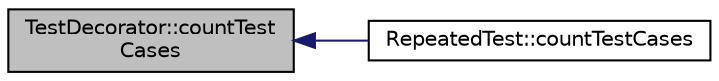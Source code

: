 digraph "TestDecorator::countTestCases"
{
  edge [fontname="Helvetica",fontsize="10",labelfontname="Helvetica",labelfontsize="10"];
  node [fontname="Helvetica",fontsize="10",shape=record];
  rankdir="LR";
  Node1 [label="TestDecorator::countTest\lCases",height=0.2,width=0.4,color="black", fillcolor="grey75", style="filled", fontcolor="black"];
  Node1 -> Node2 [dir="back",color="midnightblue",fontsize="10",style="solid",fontname="Helvetica"];
  Node2 [label="RepeatedTest::countTestCases",height=0.2,width=0.4,color="black", fillcolor="white", style="filled",URL="$class_repeated_test.html#a6ba58feb083e24fea828c2f7975d5478",tooltip="Return the number of test cases invoked by run(). "];
}
